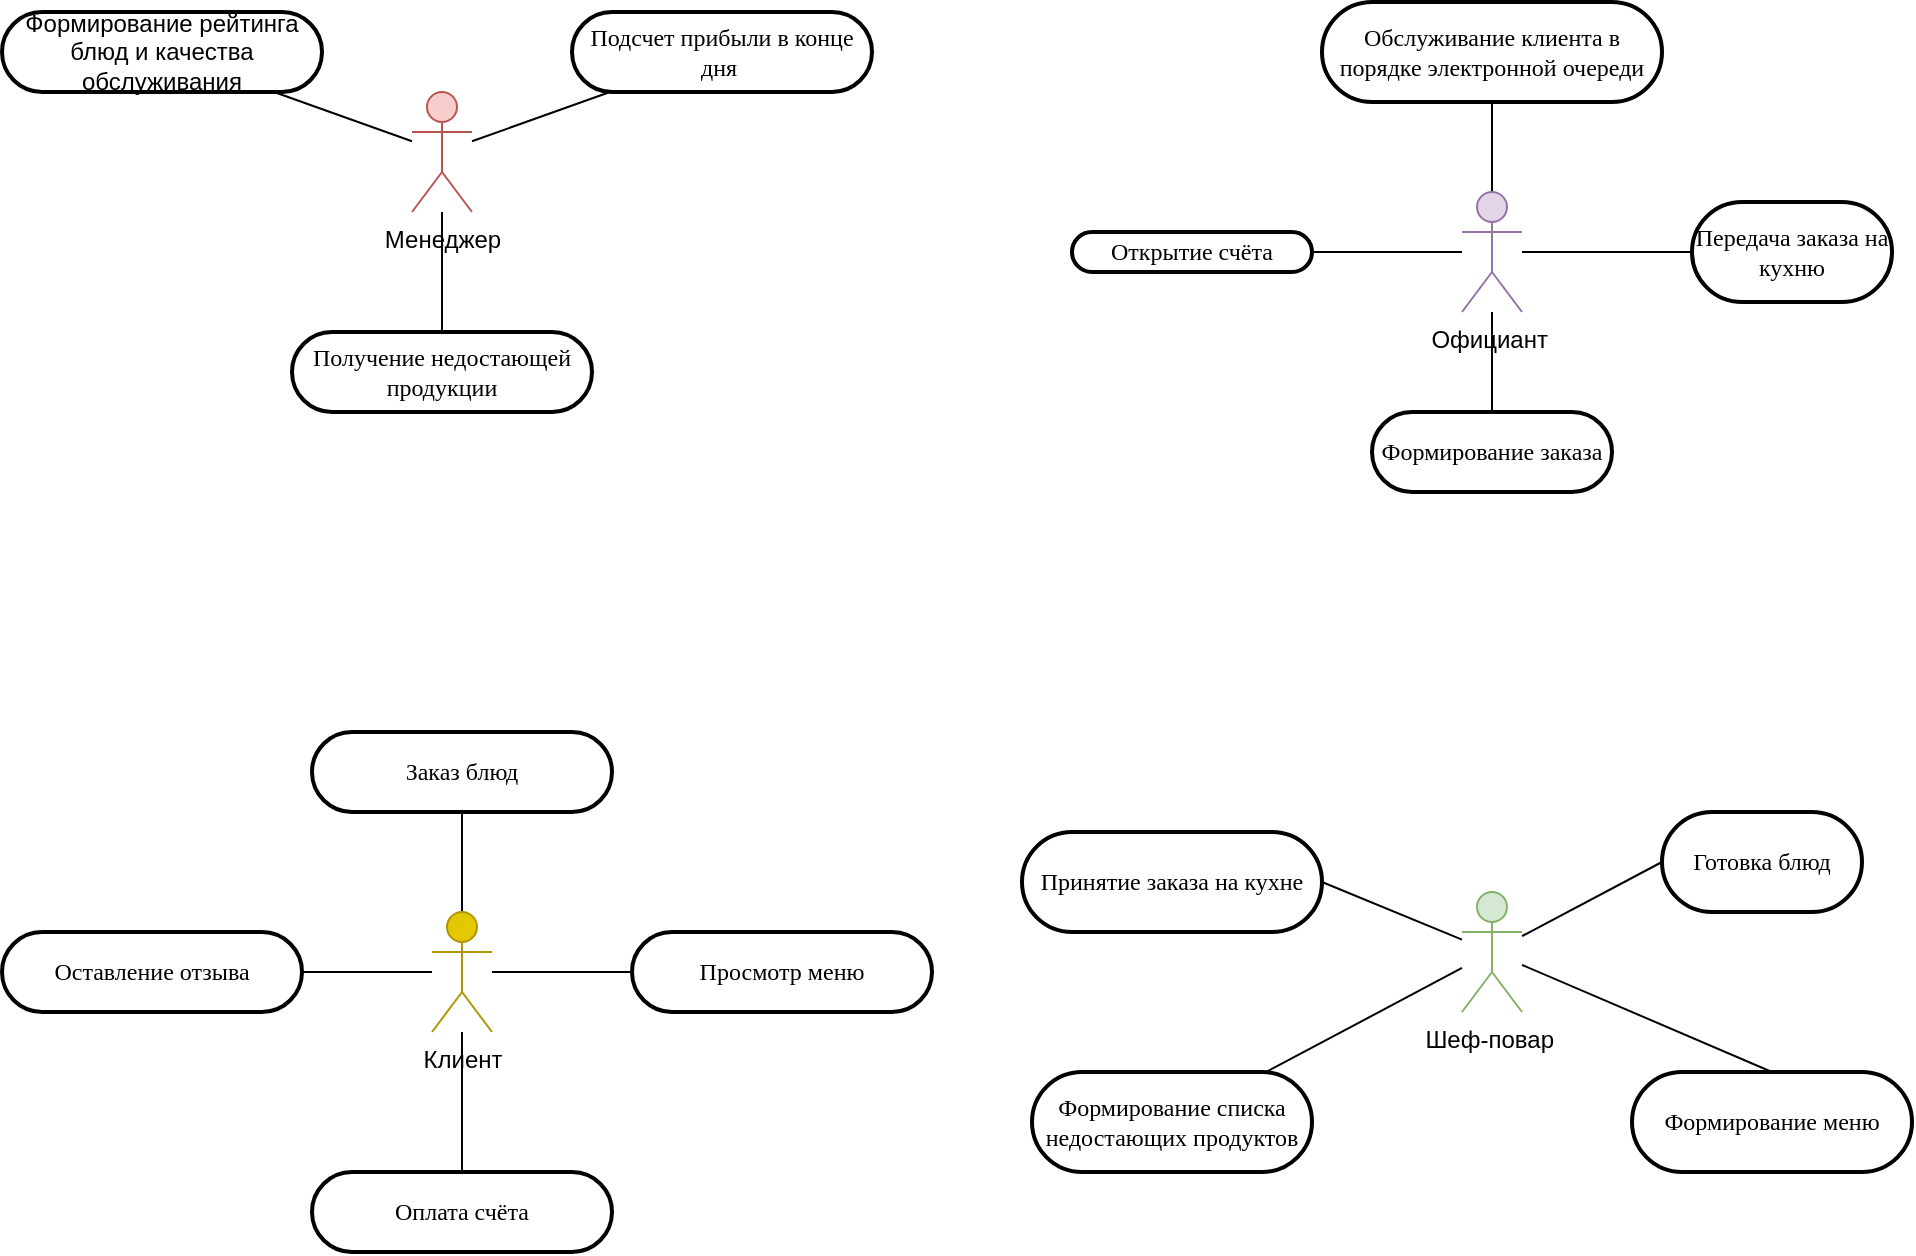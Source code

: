 <mxfile version="15.4.3" type="github">
  <diagram name="Page-1" id="ad52d381-51e7-2e0d-a935-2d0ddd2fd229">
    <mxGraphModel dx="820" dy="477" grid="1" gridSize="10" guides="1" tooltips="1" connect="1" arrows="1" fold="1" page="1" pageScale="1" pageWidth="1100" pageHeight="850" background="none" math="0" shadow="0">
      <root>
        <mxCell id="0" />
        <mxCell id="1" parent="0" />
        <mxCell id="2c924340bb9dbf6c-1" value="&lt;span style=&quot;font-family: &amp;#34;helvetica&amp;#34;&quot;&gt;Формирование рейтинга блюд и качества обслуживания&lt;/span&gt;" style="whiteSpace=wrap;html=1;rounded=1;shadow=0;comic=0;labelBackgroundColor=none;strokeWidth=2;fontFamily=Verdana;fontSize=12;align=center;arcSize=50;" parent="1" vertex="1">
          <mxGeometry x="85" y="110" width="160" height="40" as="geometry" />
        </mxCell>
        <mxCell id="2c924340bb9dbf6c-11" value="Открытие счёта" style="whiteSpace=wrap;html=1;rounded=1;shadow=0;comic=0;labelBackgroundColor=none;strokeWidth=2;fontFamily=Verdana;fontSize=12;align=center;arcSize=50;" parent="1" vertex="1">
          <mxGeometry x="620" y="220" width="120" height="20" as="geometry" />
        </mxCell>
        <mxCell id="2c924340bb9dbf6c-14" value="Обслуживание клиента в порядке электронной очереди" style="whiteSpace=wrap;html=1;rounded=1;shadow=0;comic=0;labelBackgroundColor=none;strokeWidth=2;fontFamily=Verdana;fontSize=12;align=center;arcSize=50;" parent="1" vertex="1">
          <mxGeometry x="745" y="105" width="170" height="50" as="geometry" />
        </mxCell>
        <mxCell id="2c924340bb9dbf6c-18" value="Передача заказа на кухню" style="whiteSpace=wrap;html=1;rounded=1;shadow=0;comic=0;labelBackgroundColor=none;strokeWidth=2;fontFamily=Verdana;fontSize=12;align=center;arcSize=50;" parent="1" vertex="1">
          <mxGeometry x="930" y="205" width="100" height="50" as="geometry" />
        </mxCell>
        <mxCell id="2c924340bb9dbf6c-19" value="Формирование заказа" style="whiteSpace=wrap;html=1;rounded=1;shadow=0;comic=0;labelBackgroundColor=none;strokeWidth=2;fontFamily=Verdana;fontSize=12;align=center;arcSize=50;" parent="1" vertex="1">
          <mxGeometry x="770" y="310" width="120" height="40" as="geometry" />
        </mxCell>
        <mxCell id="2c924340bb9dbf6c-55" value="Подсчет прибыли в конце дня&amp;nbsp;" style="whiteSpace=wrap;html=1;rounded=1;shadow=0;comic=0;labelBackgroundColor=none;strokeWidth=2;fontFamily=Verdana;fontSize=12;align=center;arcSize=50;" parent="1" vertex="1">
          <mxGeometry x="370" y="110" width="150" height="40" as="geometry" />
        </mxCell>
        <mxCell id="YYdvZUi9x7q3sWrVz7vb-11" value="" style="edgeStyle=none;orthogonalLoop=1;jettySize=auto;html=1;endArrow=none;endFill=0;strokeColor=default;" parent="1" source="3pCu6Yg-yBueKO-Vz3sY-1" target="2c924340bb9dbf6c-55" edge="1">
          <mxGeometry relative="1" as="geometry" />
        </mxCell>
        <mxCell id="YYdvZUi9x7q3sWrVz7vb-14" style="edgeStyle=none;orthogonalLoop=1;jettySize=auto;html=1;endArrow=none;endFill=0;strokeColor=default;" parent="1" source="3pCu6Yg-yBueKO-Vz3sY-1" target="2c924340bb9dbf6c-1" edge="1">
          <mxGeometry relative="1" as="geometry" />
        </mxCell>
        <mxCell id="U8Jbh1e3QffMbMuOMiOq-2" style="rounded=0;orthogonalLoop=1;jettySize=auto;html=1;entryX=0.5;entryY=0;entryDx=0;entryDy=0;startArrow=none;startFill=0;endArrow=none;endFill=0;" edge="1" parent="1" source="3pCu6Yg-yBueKO-Vz3sY-1" target="U8Jbh1e3QffMbMuOMiOq-1">
          <mxGeometry relative="1" as="geometry" />
        </mxCell>
        <mxCell id="3pCu6Yg-yBueKO-Vz3sY-1" value="Менеджер" style="shape=umlActor;verticalLabelPosition=bottom;verticalAlign=top;html=1;outlineConnect=0;fillColor=#f8cecc;strokeColor=#b85450;" parent="1" vertex="1">
          <mxGeometry x="290" y="150" width="30" height="60" as="geometry" />
        </mxCell>
        <mxCell id="YYdvZUi9x7q3sWrVz7vb-3" style="edgeStyle=none;orthogonalLoop=1;jettySize=auto;html=1;endArrow=none;endFill=0;strokeColor=default;" parent="1" source="3pCu6Yg-yBueKO-Vz3sY-8" target="2c924340bb9dbf6c-14" edge="1">
          <mxGeometry relative="1" as="geometry" />
        </mxCell>
        <mxCell id="YYdvZUi9x7q3sWrVz7vb-4" style="edgeStyle=none;orthogonalLoop=1;jettySize=auto;html=1;endArrow=none;endFill=0;strokeColor=default;" parent="1" source="3pCu6Yg-yBueKO-Vz3sY-8" target="2c924340bb9dbf6c-11" edge="1">
          <mxGeometry relative="1" as="geometry" />
        </mxCell>
        <mxCell id="YYdvZUi9x7q3sWrVz7vb-5" style="edgeStyle=none;orthogonalLoop=1;jettySize=auto;html=1;endArrow=none;endFill=0;strokeColor=default;" parent="1" source="3pCu6Yg-yBueKO-Vz3sY-8" target="2c924340bb9dbf6c-19" edge="1">
          <mxGeometry relative="1" as="geometry" />
        </mxCell>
        <mxCell id="YYdvZUi9x7q3sWrVz7vb-6" style="edgeStyle=none;orthogonalLoop=1;jettySize=auto;html=1;endArrow=none;endFill=0;strokeColor=default;" parent="1" source="3pCu6Yg-yBueKO-Vz3sY-8" target="2c924340bb9dbf6c-18" edge="1">
          <mxGeometry relative="1" as="geometry" />
        </mxCell>
        <mxCell id="3pCu6Yg-yBueKO-Vz3sY-8" value="Официант&amp;nbsp;" style="shape=umlActor;verticalLabelPosition=bottom;verticalAlign=top;html=1;outlineConnect=0;fillColor=#e1d5e7;strokeColor=#9673a6;" parent="1" vertex="1">
          <mxGeometry x="815" y="200" width="30" height="60" as="geometry" />
        </mxCell>
        <mxCell id="YYdvZUi9x7q3sWrVz7vb-7" value="" style="edgeStyle=none;orthogonalLoop=1;jettySize=auto;html=1;endArrow=none;endFill=0;strokeColor=default;" parent="1" source="3pCu6Yg-yBueKO-Vz3sY-15" target="3pCu6Yg-yBueKO-Vz3sY-18" edge="1">
          <mxGeometry relative="1" as="geometry" />
        </mxCell>
        <mxCell id="YYdvZUi9x7q3sWrVz7vb-8" value="" style="edgeStyle=none;orthogonalLoop=1;jettySize=auto;html=1;endArrow=none;endFill=0;strokeColor=default;" parent="1" source="3pCu6Yg-yBueKO-Vz3sY-15" target="3pCu6Yg-yBueKO-Vz3sY-20" edge="1">
          <mxGeometry relative="1" as="geometry" />
        </mxCell>
        <mxCell id="YYdvZUi9x7q3sWrVz7vb-9" value="" style="edgeStyle=none;orthogonalLoop=1;jettySize=auto;html=1;endArrow=none;endFill=0;strokeColor=default;" parent="1" source="3pCu6Yg-yBueKO-Vz3sY-15" target="3pCu6Yg-yBueKO-Vz3sY-17" edge="1">
          <mxGeometry relative="1" as="geometry" />
        </mxCell>
        <mxCell id="YYdvZUi9x7q3sWrVz7vb-10" value="" style="edgeStyle=none;orthogonalLoop=1;jettySize=auto;html=1;endArrow=none;endFill=0;strokeColor=default;" parent="1" source="3pCu6Yg-yBueKO-Vz3sY-15" target="3pCu6Yg-yBueKO-Vz3sY-19" edge="1">
          <mxGeometry relative="1" as="geometry" />
        </mxCell>
        <mxCell id="3pCu6Yg-yBueKO-Vz3sY-15" value="Клиент" style="shape=umlActor;verticalLabelPosition=bottom;verticalAlign=top;html=1;outlineConnect=0;fillColor=#e3c800;strokeColor=#B09500;fontColor=#000000;" parent="1" vertex="1">
          <mxGeometry x="300" y="560" width="30" height="60" as="geometry" />
        </mxCell>
        <mxCell id="3pCu6Yg-yBueKO-Vz3sY-17" value="Заказ блюд" style="whiteSpace=wrap;html=1;rounded=1;shadow=0;comic=0;labelBackgroundColor=none;strokeWidth=2;fontFamily=Verdana;fontSize=12;align=center;arcSize=50;" parent="1" vertex="1">
          <mxGeometry x="240" y="470" width="150" height="40" as="geometry" />
        </mxCell>
        <mxCell id="3pCu6Yg-yBueKO-Vz3sY-18" value="Просмотр меню" style="whiteSpace=wrap;html=1;rounded=1;shadow=0;comic=0;labelBackgroundColor=none;strokeWidth=2;fontFamily=Verdana;fontSize=12;align=center;arcSize=50;" parent="1" vertex="1">
          <mxGeometry x="400" y="570" width="150" height="40" as="geometry" />
        </mxCell>
        <mxCell id="3pCu6Yg-yBueKO-Vz3sY-19" value="Оплата счёта" style="whiteSpace=wrap;html=1;rounded=1;shadow=0;comic=0;labelBackgroundColor=none;strokeWidth=2;fontFamily=Verdana;fontSize=12;align=center;arcSize=50;" parent="1" vertex="1">
          <mxGeometry x="240" y="690" width="150" height="40" as="geometry" />
        </mxCell>
        <mxCell id="3pCu6Yg-yBueKO-Vz3sY-20" value="Оставление отзыва" style="whiteSpace=wrap;html=1;rounded=1;shadow=0;comic=0;labelBackgroundColor=none;strokeWidth=2;fontFamily=Verdana;fontSize=12;align=center;arcSize=50;" parent="1" vertex="1">
          <mxGeometry x="85" y="570" width="150" height="40" as="geometry" />
        </mxCell>
        <mxCell id="U8Jbh1e3QffMbMuOMiOq-1" value="Получение недостающей продукции" style="whiteSpace=wrap;html=1;rounded=1;shadow=0;comic=0;labelBackgroundColor=none;strokeWidth=2;fontFamily=Verdana;fontSize=12;align=center;arcSize=50;" vertex="1" parent="1">
          <mxGeometry x="230" y="270" width="150" height="40" as="geometry" />
        </mxCell>
        <mxCell id="U8Jbh1e3QffMbMuOMiOq-9" style="edgeStyle=none;rounded=0;orthogonalLoop=1;jettySize=auto;html=1;entryX=1;entryY=0.5;entryDx=0;entryDy=0;startArrow=none;startFill=0;endArrow=none;endFill=0;" edge="1" parent="1" source="U8Jbh1e3QffMbMuOMiOq-3" target="U8Jbh1e3QffMbMuOMiOq-6">
          <mxGeometry relative="1" as="geometry" />
        </mxCell>
        <mxCell id="U8Jbh1e3QffMbMuOMiOq-11" value="" style="edgeStyle=none;rounded=0;orthogonalLoop=1;jettySize=auto;html=1;startArrow=none;startFill=0;endArrow=none;endFill=0;" edge="1" parent="1" source="U8Jbh1e3QffMbMuOMiOq-3" target="U8Jbh1e3QffMbMuOMiOq-5">
          <mxGeometry relative="1" as="geometry" />
        </mxCell>
        <mxCell id="U8Jbh1e3QffMbMuOMiOq-13" style="edgeStyle=none;rounded=0;orthogonalLoop=1;jettySize=auto;html=1;entryX=0;entryY=0.5;entryDx=0;entryDy=0;startArrow=none;startFill=0;endArrow=none;endFill=0;" edge="1" parent="1" source="U8Jbh1e3QffMbMuOMiOq-3" target="U8Jbh1e3QffMbMuOMiOq-4">
          <mxGeometry relative="1" as="geometry" />
        </mxCell>
        <mxCell id="U8Jbh1e3QffMbMuOMiOq-15" style="edgeStyle=none;rounded=0;orthogonalLoop=1;jettySize=auto;html=1;entryX=0.5;entryY=0;entryDx=0;entryDy=0;startArrow=none;startFill=0;endArrow=none;endFill=0;" edge="1" parent="1" source="U8Jbh1e3QffMbMuOMiOq-3" target="U8Jbh1e3QffMbMuOMiOq-14">
          <mxGeometry relative="1" as="geometry" />
        </mxCell>
        <mxCell id="U8Jbh1e3QffMbMuOMiOq-3" value="Шеф-повар&amp;nbsp;" style="shape=umlActor;verticalLabelPosition=bottom;verticalAlign=top;html=1;outlineConnect=0;fillColor=#d5e8d4;strokeColor=#82b366;" vertex="1" parent="1">
          <mxGeometry x="815" y="550" width="30" height="60" as="geometry" />
        </mxCell>
        <mxCell id="U8Jbh1e3QffMbMuOMiOq-4" value="Готовка блюд" style="whiteSpace=wrap;html=1;rounded=1;shadow=0;comic=0;labelBackgroundColor=none;strokeWidth=2;fontFamily=Verdana;fontSize=12;align=center;arcSize=50;" vertex="1" parent="1">
          <mxGeometry x="915" y="510" width="100" height="50" as="geometry" />
        </mxCell>
        <mxCell id="U8Jbh1e3QffMbMuOMiOq-5" value="Формирование списка недостающих продуктов" style="whiteSpace=wrap;html=1;rounded=1;shadow=0;comic=0;labelBackgroundColor=none;strokeWidth=2;fontFamily=Verdana;fontSize=12;align=center;arcSize=50;" vertex="1" parent="1">
          <mxGeometry x="600" y="640" width="140" height="50" as="geometry" />
        </mxCell>
        <mxCell id="U8Jbh1e3QffMbMuOMiOq-6" value="Принятие заказа на кухне" style="whiteSpace=wrap;html=1;rounded=1;shadow=0;comic=0;labelBackgroundColor=none;strokeWidth=2;fontFamily=Verdana;fontSize=12;align=center;arcSize=50;" vertex="1" parent="1">
          <mxGeometry x="595" y="520" width="150" height="50" as="geometry" />
        </mxCell>
        <mxCell id="U8Jbh1e3QffMbMuOMiOq-14" value="Формирование меню" style="whiteSpace=wrap;html=1;rounded=1;shadow=0;comic=0;labelBackgroundColor=none;strokeWidth=2;fontFamily=Verdana;fontSize=12;align=center;arcSize=50;" vertex="1" parent="1">
          <mxGeometry x="900" y="640" width="140" height="50" as="geometry" />
        </mxCell>
      </root>
    </mxGraphModel>
  </diagram>
</mxfile>
